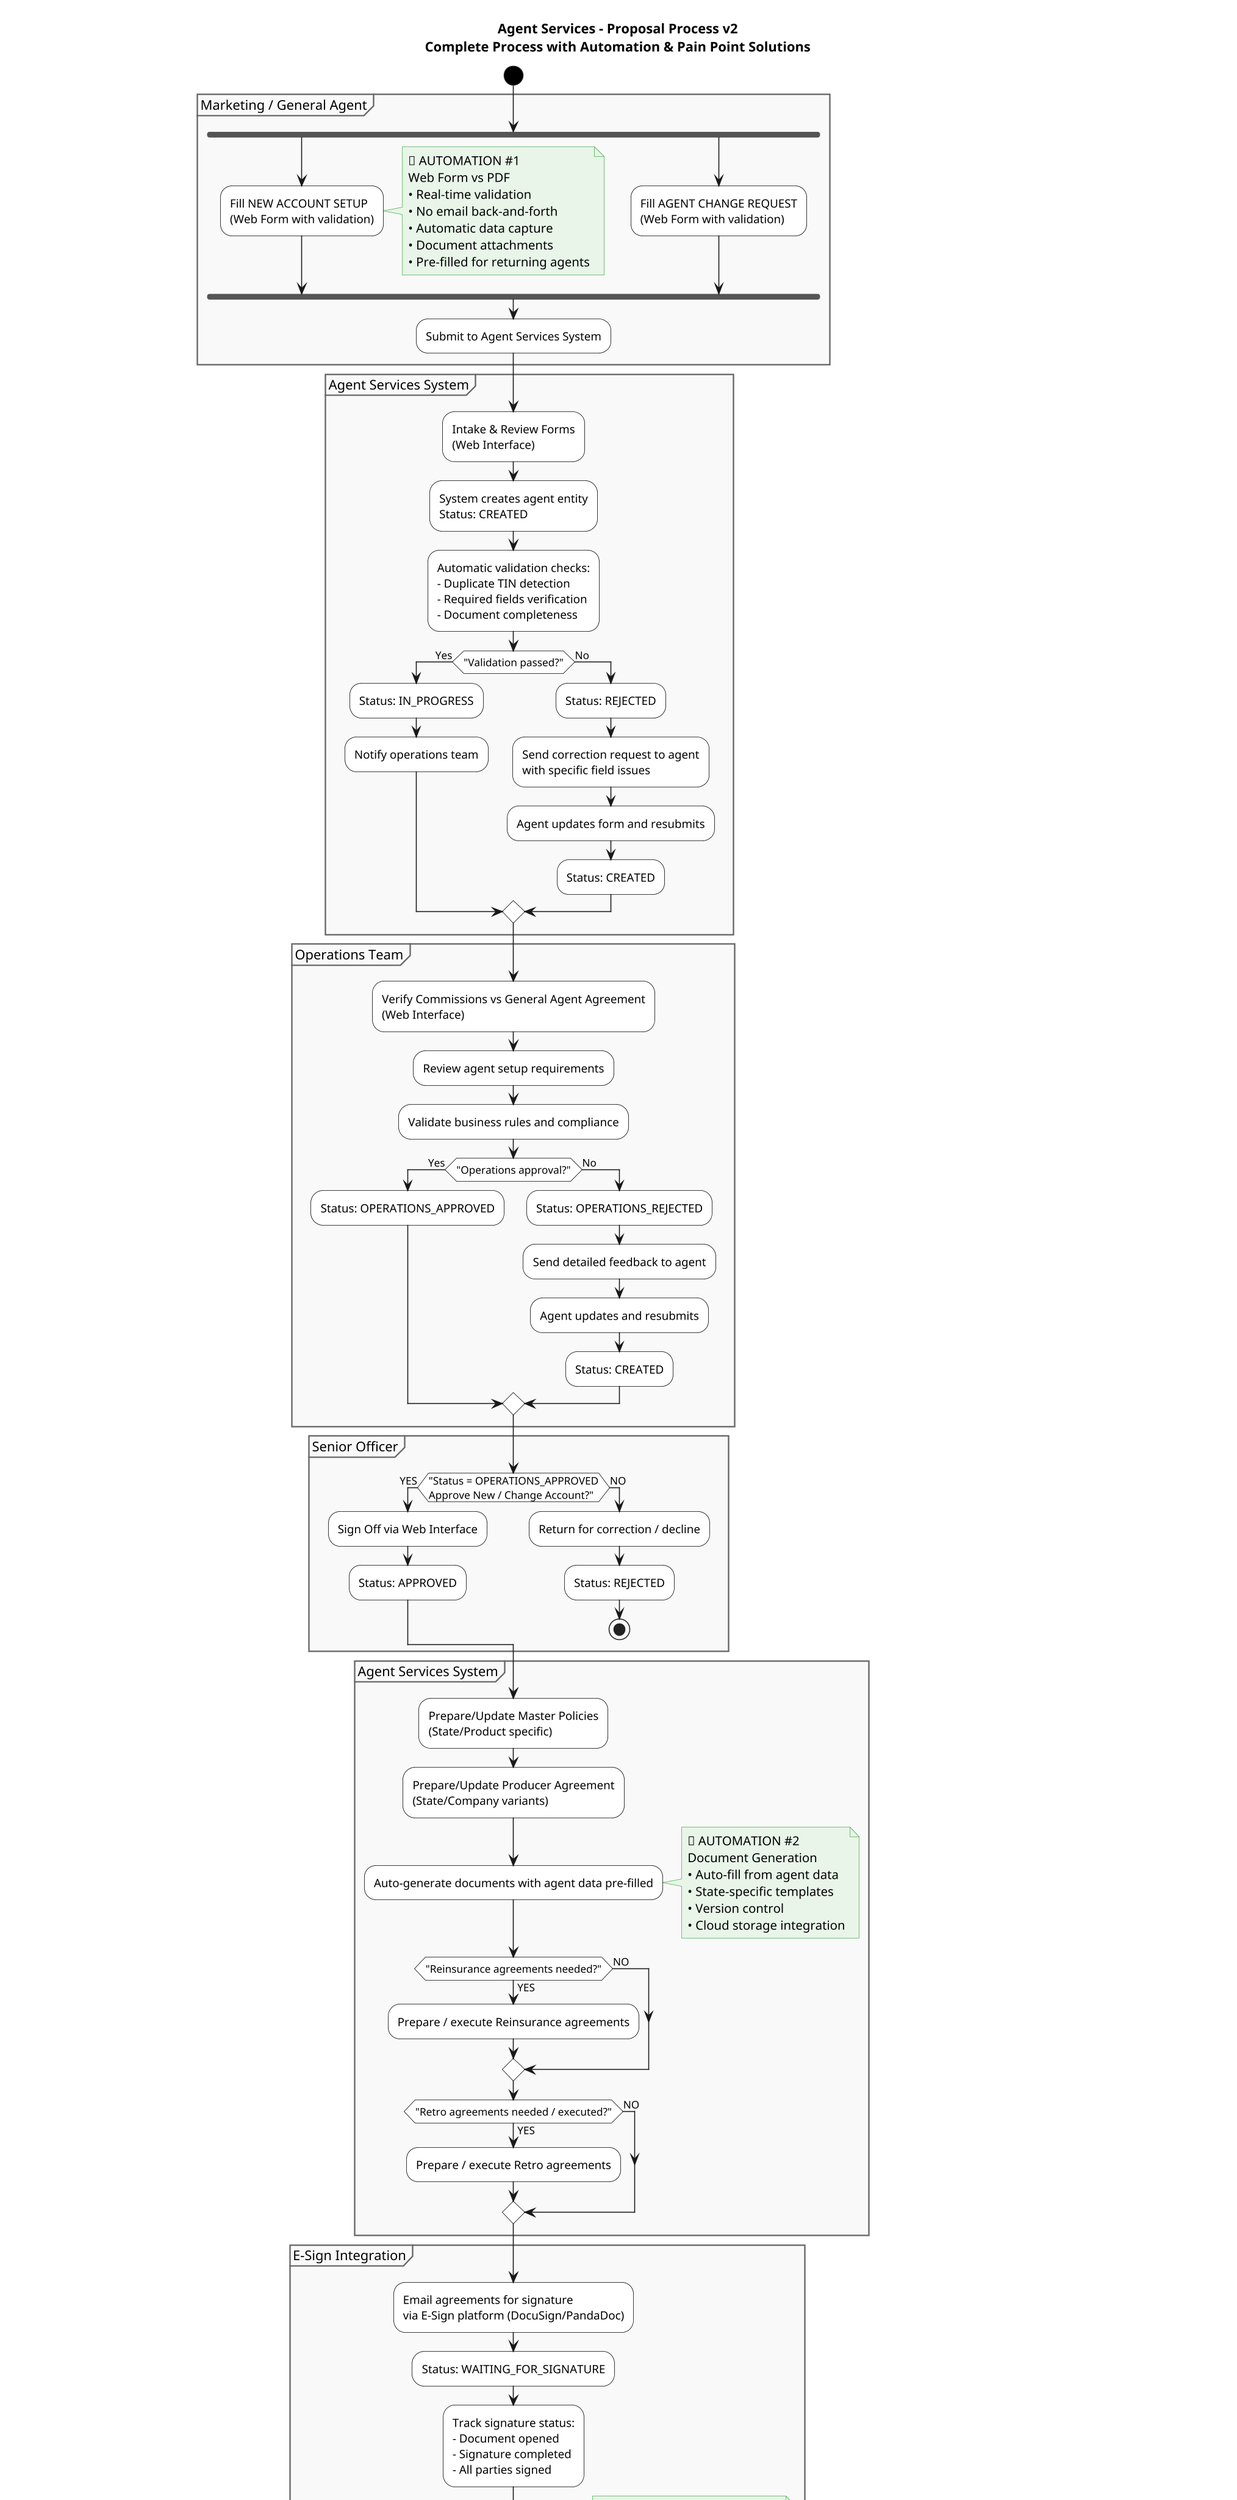 @startuml
title Agent Services - Proposal Process v2\nComplete Process with Automation & Pain Point Solutions

skinparam dpi 150
skinparam activity {
  BackgroundColor White
  BorderColor Black
  StartColor Black
  EndColor Black
  DiamondBackgroundColor White
  DiamondBorderColor Black
  RoundCorner 20
}
skinparam note {
  BackgroundColor #E8F5E8
  BorderColor #4CAF50
}
skinparam partitionBorderColor #666666
skinparam partitionBackgroundColor #F9F9F9
skinparam shadowing false

start

partition "Marketing / General Agent" {
  fork
    :Fill NEW ACCOUNT SETUP\n(Web Form with validation);
    note right
    🚀 AUTOMATION #1
    Web Form vs PDF
    • Real-time validation
    • No email back-and-forth
    • Automatic data capture
    • Document attachments
    • Pre-filled for returning agents
    end note
  fork again
    :Fill AGENT CHANGE REQUEST\n(Web Form with validation);
  end fork
  :Submit to Agent Services System;
}

partition "Agent Services System" {
  :Intake & Review Forms\n(Web Interface);
  :System creates agent entity\nStatus: CREATED;
  :Automatic validation checks:\n- Duplicate TIN detection\n- Required fields verification\n- Document completeness;
  if ("Validation passed?") then (Yes)
    :Status: IN_PROGRESS;
    :Notify operations team;
  else (No)
    :Status: REJECTED;
    :Send correction request to agent\nwith specific field issues;
    :Agent updates form and resubmits;
    :Status: CREATED;
  endif
}

partition "Operations Team" {
  :Verify Commissions vs General Agent Agreement\n(Web Interface);
  :Review agent setup requirements;
  :Validate business rules and compliance;
  if ("Operations approval?") then (Yes)
    :Status: OPERATIONS_APPROVED;
  else (No)
    :Status: OPERATIONS_REJECTED;
    :Send detailed feedback to agent;
    :Agent updates and resubmits;
    :Status: CREATED;
  endif
}

partition "Senior Officer" {
  if ("Status = OPERATIONS_APPROVED\nApprove New / Change Account?") then (YES)
    :Sign Off via Web Interface;
    :Status: APPROVED;
  else (NO)
    :Return for correction / decline;
    :Status: REJECTED;
    stop
  endif
}

partition "Agent Services System" {
  :Prepare/Update Master Policies\n(State/Product specific);
  :Prepare/Update Producer Agreement\n(State/Company variants);
  :Auto-generate documents with agent data pre-filled;
  note right
  🚀 AUTOMATION #2
  Document Generation
  • Auto-fill from agent data
  • State-specific templates
  • Version control
  • Cloud storage integration
  end note

  if ("Reinsurance agreements needed?") then (YES)
    :Prepare / execute Reinsurance agreements;
  else (NO)
  endif

  if ("Retro agreements needed / executed?") then (YES)
    :Prepare / execute Retro agreements;
  else (NO)
  endif
}

partition "E-Sign Integration" {
  :Email agreements for signature\nvia E-Sign platform (DocuSign/PandaDoc);
  :Status: WAITING_FOR_SIGNATURE;
  :Track signature status:\n- Document opened\n- Signature completed\n- All parties signed;
  if ("All signatures completed?") then (Yes)
    :Status: SIGNED;
    :Receive signed documents;
    :Store signed documents in system;
  else (No)
    :Send reminder notifications;
    :Wait for completion;
  endif
  note right
  🚀 AUTOMATION #3
  E-Sign Integration
  • Automated signature tracking
  • Reminder notifications
  • Document storage
  • Status synchronization
  end note
}

partition "Agent Services System" {
  :Create Agent in EntityMaster\n(EntityType=Agent; addresses; flags; TIN; DAT%);
  :Status: PENDING;
  note right
  🚀 AUTOMATION #4
  Automated Database Setup
  • No manual Excel operations
  • Hierarchical table management
  • Bulk operations support
  • Audit logging
  end note
}

partition "Licensing (Jessica)" {
  :Maintain Appointments in Licensing DB\n(Integrated System);
  :Automated Monthly Letters – New/Terminated;
  :Automated Annual Letters (Jan): roster cleanup\nwith email validation and delivery tracking;
  note right
  🚀 AUTOMATION #5
  Licensing Integration
  • Automated letter generation
  • Email validation and tracking
  • Reduced manual printing/mailing
  • Integrated appointment management
  end note
}

partition "Platform Integration" {
  if ("Certificate available?") then (YES)
    :Request Certificate from Platform;
  else (NO)
    :Program Certificate;
  endif

  :Create Worksheets and/or Questionnaires;
  :Perform Testing to Verify\nCalculations & Population;
  :Send worksheet and release forms\nto loan platform provider;
  :Enable forms and rates on platform;
}

partition "Agent Services System" {
  :Wait for First Monthly Report\n(arrears, 3–5 day rescission);
  if ("First report received?") then (YES)
    :Complete Agent Setup;
    :AgentSetupDirect (plans) «NEVER DELETE»;
    :AgentSetupMasterCredit (commission, reins, risk, term, rates);
    :AgentSetupValuesCredit (durations 0-100 via Table_Num);
    :Optional: Copy all from old agent;
    :Reinsurance Setups;
    :Retro Setups;
    :Level II Setups;
    :Status: ACTIVE;
  else (NO)
    :Remain Pending;
    :No Plan Tables Configured;
  endif
}

partition "Operations & Claims" {
  :Process Business under Configured Plans;
}

' -------------------- PARALLEL START --------------------
fork

  partition "Exceptions Handling" {
    if ("Commission mismatch?\nPlan mismatch?") then (YES)
      :Review originals;
      :Correct contracts;
      :Resend for signatures;
    else (NO)
      :Proceed;
    endif

    if ("Premium calculation errors?\nDocument errors?") then (YES)
      :Review setup;
      :Review rates/worksheets sent to agent;
      fork
        :Update APS to correct;
      fork again
        :Update with Agent to correct;
      end fork
    else (NO)
      :No further action;
    endif
  }

fork again

  partition "Platform Integration (Rate Maintenance)" {
    :Annual / Tri-Annual Rate Changes;
    :Notification from State;
    :Create Rate Charts;
    if ("Filing necessary?") then (YES)
      :Send chart to Filing Team;
    else (NO)
      :Send notification to all affected Agents;\nUpdate APS – Update eWinLoan;
    endif
  }

end fork
' -------------------- PARALLEL END --------------------

note right
🚀 AUTOMATION #6
Status Tracking & Notifications
• Real-time status updates
• Automated notifications
• Audit trail
• Performance monitoring
• Exception handling
end note

end

@enduml
